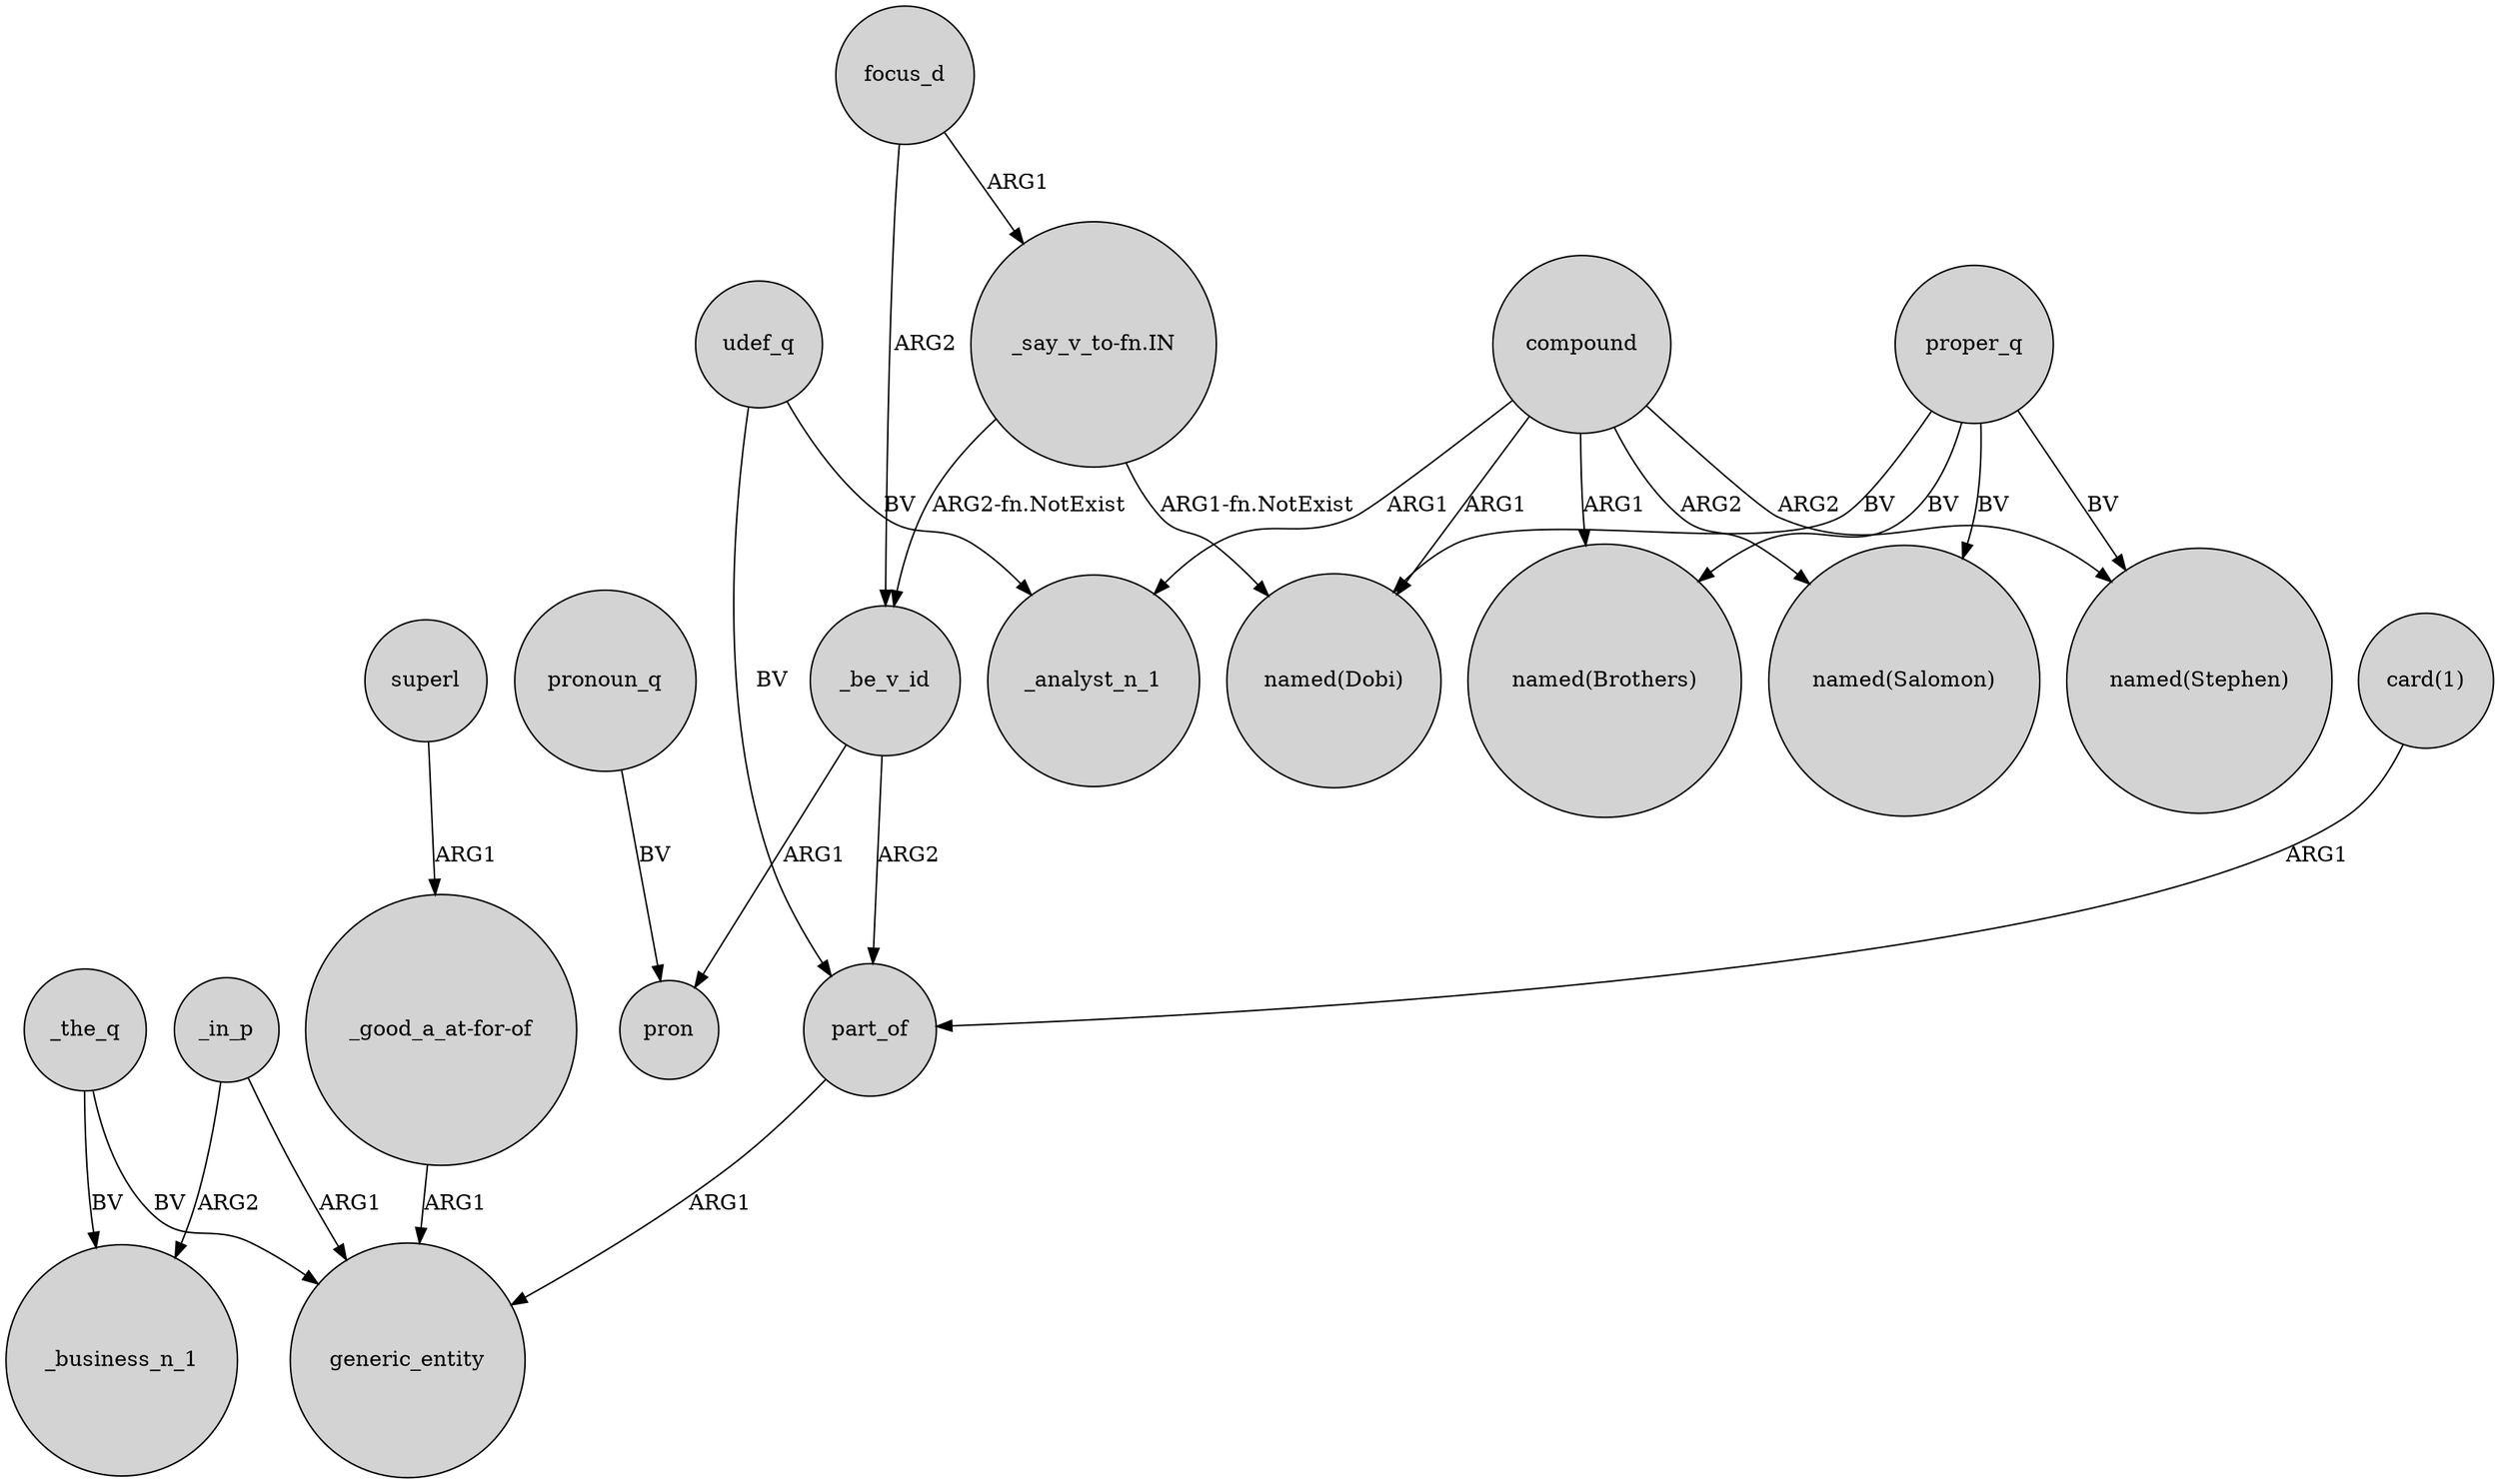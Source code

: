 digraph {
	node [shape=circle style=filled]
	focus_d -> _be_v_id [label=ARG2]
	_the_q -> generic_entity [label=BV]
	_the_q -> _business_n_1 [label=BV]
	proper_q -> "named(Dobi)" [label=BV]
	udef_q -> part_of [label=BV]
	proper_q -> "named(Brothers)" [label=BV]
	_in_p -> _business_n_1 [label=ARG2]
	"_say_v_to-fn.IN" -> _be_v_id [label="ARG2-fn.NotExist"]
	compound -> "named(Dobi)" [label=ARG1]
	"_say_v_to-fn.IN" -> "named(Dobi)" [label="ARG1-fn.NotExist"]
	_be_v_id -> pron [label=ARG1]
	compound -> "named(Brothers)" [label=ARG1]
	part_of -> generic_entity [label=ARG1]
	pronoun_q -> pron [label=BV]
	"_good_a_at-for-of" -> generic_entity [label=ARG1]
	superl -> "_good_a_at-for-of" [label=ARG1]
	proper_q -> "named(Salomon)" [label=BV]
	"card(1)" -> part_of [label=ARG1]
	compound -> "named(Salomon)" [label=ARG2]
	_in_p -> generic_entity [label=ARG1]
	_be_v_id -> part_of [label=ARG2]
	proper_q -> "named(Stephen)" [label=BV]
	udef_q -> _analyst_n_1 [label=BV]
	focus_d -> "_say_v_to-fn.IN" [label=ARG1]
	compound -> "named(Stephen)" [label=ARG2]
	compound -> _analyst_n_1 [label=ARG1]
}
